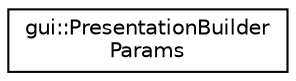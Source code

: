 digraph "Graphical Class Hierarchy"
{
 // LATEX_PDF_SIZE
  edge [fontname="Helvetica",fontsize="10",labelfontname="Helvetica",labelfontsize="10"];
  node [fontname="Helvetica",fontsize="10",shape=record];
  rankdir="LR";
  Node0 [label="gui::PresentationBuilder\lParams",height=0.2,width=0.4,color="black", fillcolor="white", style="filled",URL="$structgui_1_1_presentation_builder_params.html",tooltip=" "];
}
